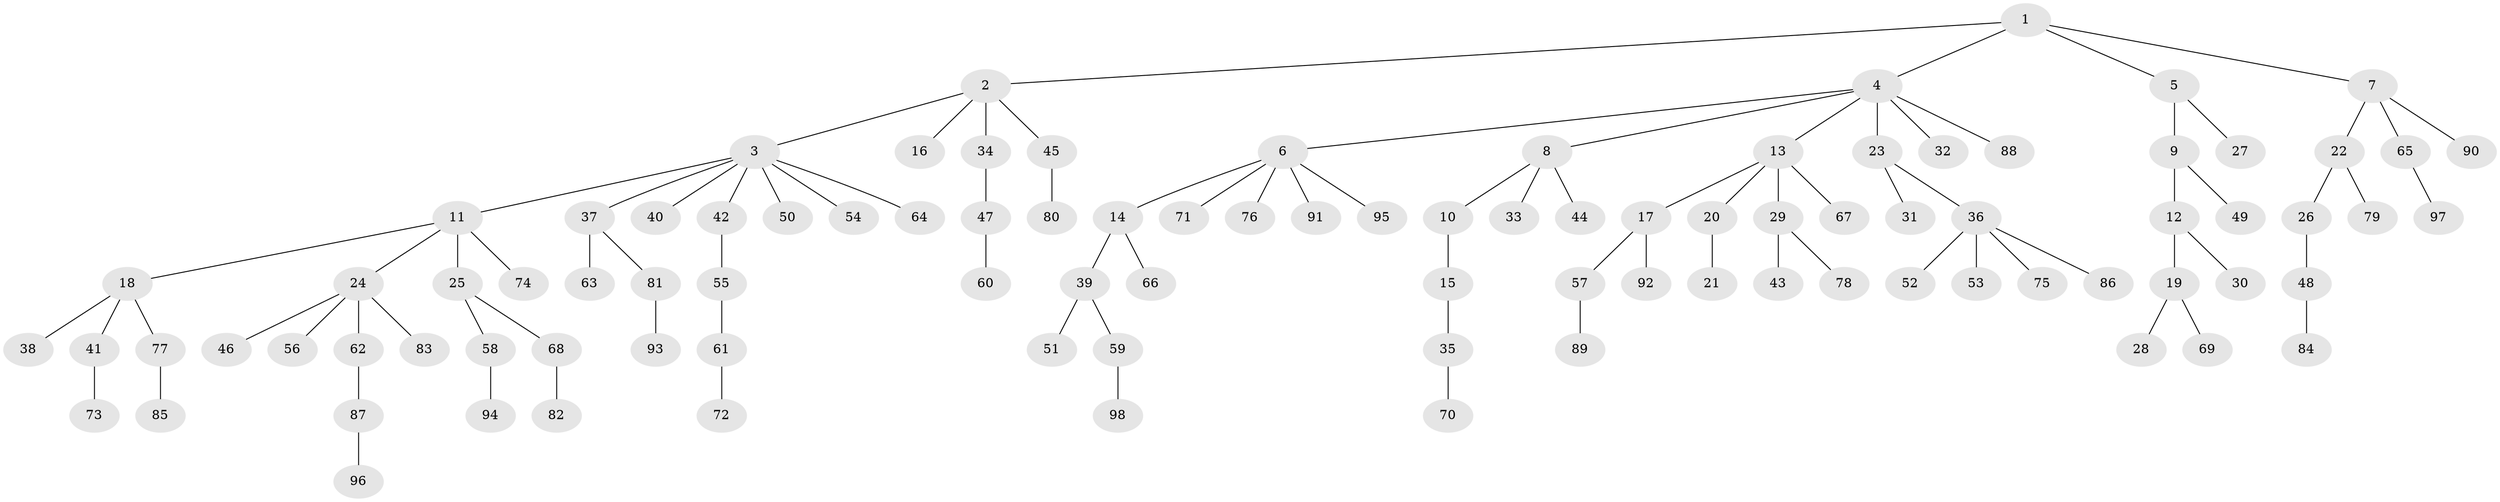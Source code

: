 // Generated by graph-tools (version 1.1) at 2025/53/03/09/25 04:53:32]
// undirected, 98 vertices, 97 edges
graph export_dot {
graph [start="1"]
  node [color=gray90,style=filled];
  1;
  2;
  3;
  4;
  5;
  6;
  7;
  8;
  9;
  10;
  11;
  12;
  13;
  14;
  15;
  16;
  17;
  18;
  19;
  20;
  21;
  22;
  23;
  24;
  25;
  26;
  27;
  28;
  29;
  30;
  31;
  32;
  33;
  34;
  35;
  36;
  37;
  38;
  39;
  40;
  41;
  42;
  43;
  44;
  45;
  46;
  47;
  48;
  49;
  50;
  51;
  52;
  53;
  54;
  55;
  56;
  57;
  58;
  59;
  60;
  61;
  62;
  63;
  64;
  65;
  66;
  67;
  68;
  69;
  70;
  71;
  72;
  73;
  74;
  75;
  76;
  77;
  78;
  79;
  80;
  81;
  82;
  83;
  84;
  85;
  86;
  87;
  88;
  89;
  90;
  91;
  92;
  93;
  94;
  95;
  96;
  97;
  98;
  1 -- 2;
  1 -- 4;
  1 -- 5;
  1 -- 7;
  2 -- 3;
  2 -- 16;
  2 -- 34;
  2 -- 45;
  3 -- 11;
  3 -- 37;
  3 -- 40;
  3 -- 42;
  3 -- 50;
  3 -- 54;
  3 -- 64;
  4 -- 6;
  4 -- 8;
  4 -- 13;
  4 -- 23;
  4 -- 32;
  4 -- 88;
  5 -- 9;
  5 -- 27;
  6 -- 14;
  6 -- 71;
  6 -- 76;
  6 -- 91;
  6 -- 95;
  7 -- 22;
  7 -- 65;
  7 -- 90;
  8 -- 10;
  8 -- 33;
  8 -- 44;
  9 -- 12;
  9 -- 49;
  10 -- 15;
  11 -- 18;
  11 -- 24;
  11 -- 25;
  11 -- 74;
  12 -- 19;
  12 -- 30;
  13 -- 17;
  13 -- 20;
  13 -- 29;
  13 -- 67;
  14 -- 39;
  14 -- 66;
  15 -- 35;
  17 -- 57;
  17 -- 92;
  18 -- 38;
  18 -- 41;
  18 -- 77;
  19 -- 28;
  19 -- 69;
  20 -- 21;
  22 -- 26;
  22 -- 79;
  23 -- 31;
  23 -- 36;
  24 -- 46;
  24 -- 56;
  24 -- 62;
  24 -- 83;
  25 -- 58;
  25 -- 68;
  26 -- 48;
  29 -- 43;
  29 -- 78;
  34 -- 47;
  35 -- 70;
  36 -- 52;
  36 -- 53;
  36 -- 75;
  36 -- 86;
  37 -- 63;
  37 -- 81;
  39 -- 51;
  39 -- 59;
  41 -- 73;
  42 -- 55;
  45 -- 80;
  47 -- 60;
  48 -- 84;
  55 -- 61;
  57 -- 89;
  58 -- 94;
  59 -- 98;
  61 -- 72;
  62 -- 87;
  65 -- 97;
  68 -- 82;
  77 -- 85;
  81 -- 93;
  87 -- 96;
}
